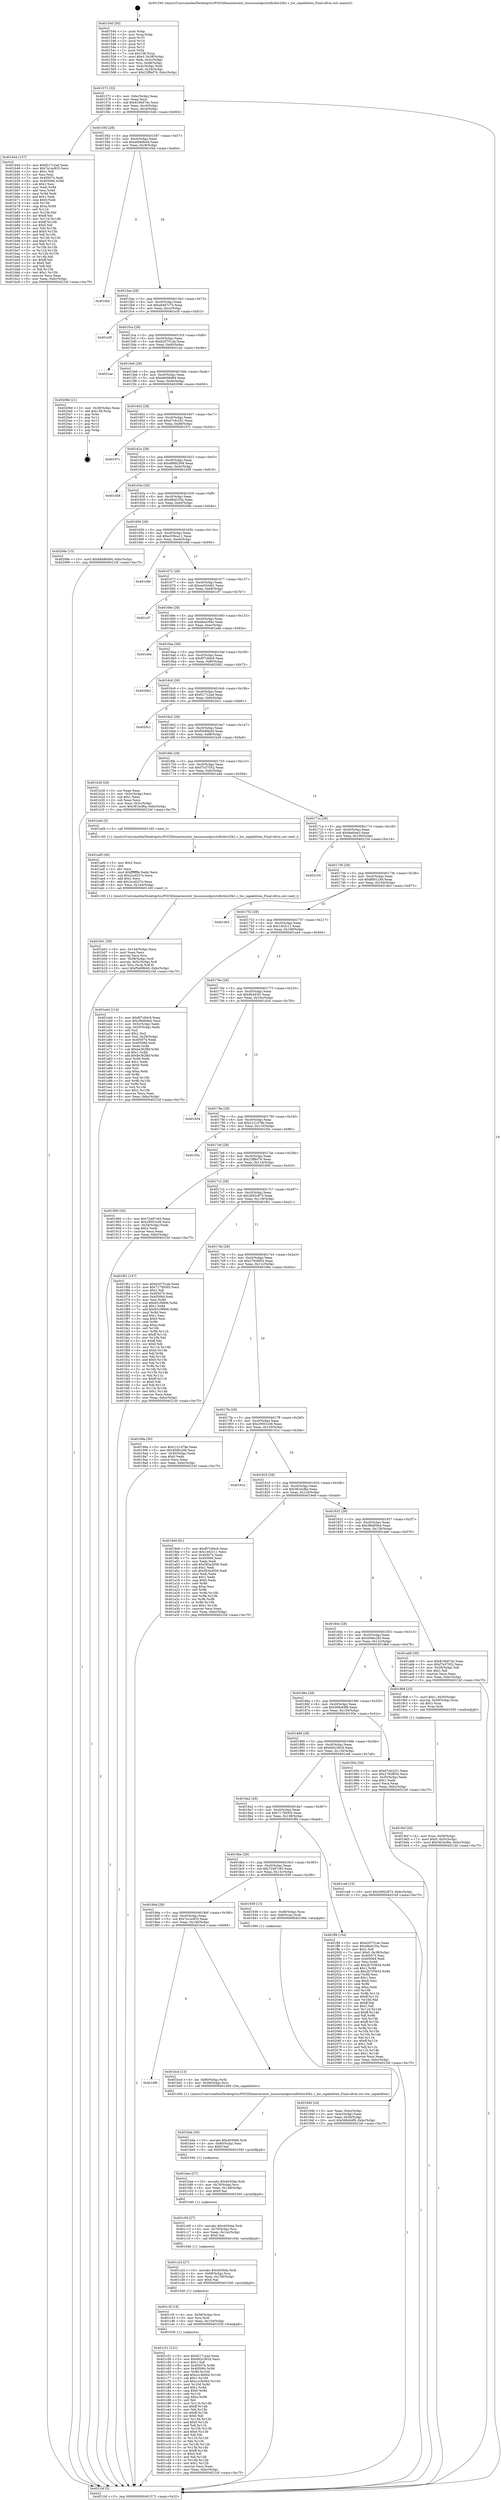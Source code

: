 digraph "0x401540" {
  label = "0x401540 (/mnt/c/Users/mathe/Desktop/tcc/POCII/binaries/extr_linuxsoundpcictxficthw20k1.c_hw_capabilities_Final-ollvm.out::main(0))"
  labelloc = "t"
  node[shape=record]

  Entry [label="",width=0.3,height=0.3,shape=circle,fillcolor=black,style=filled]
  "0x401572" [label="{
     0x401572 [32]\l
     | [instrs]\l
     &nbsp;&nbsp;0x401572 \<+6\>: mov -0xbc(%rbp),%eax\l
     &nbsp;&nbsp;0x401578 \<+2\>: mov %eax,%ecx\l
     &nbsp;&nbsp;0x40157a \<+6\>: sub $0x816b67dc,%ecx\l
     &nbsp;&nbsp;0x401580 \<+6\>: mov %eax,-0xc0(%rbp)\l
     &nbsp;&nbsp;0x401586 \<+6\>: mov %ecx,-0xc4(%rbp)\l
     &nbsp;&nbsp;0x40158c \<+6\>: je 0000000000401b44 \<main+0x604\>\l
  }"]
  "0x401b44" [label="{
     0x401b44 [137]\l
     | [instrs]\l
     &nbsp;&nbsp;0x401b44 \<+5\>: mov $0xf217c2ad,%eax\l
     &nbsp;&nbsp;0x401b49 \<+5\>: mov $0x7a1ec833,%ecx\l
     &nbsp;&nbsp;0x401b4e \<+2\>: mov $0x1,%dl\l
     &nbsp;&nbsp;0x401b50 \<+2\>: xor %esi,%esi\l
     &nbsp;&nbsp;0x401b52 \<+7\>: mov 0x405074,%edi\l
     &nbsp;&nbsp;0x401b59 \<+8\>: mov 0x405084,%r8d\l
     &nbsp;&nbsp;0x401b61 \<+3\>: sub $0x1,%esi\l
     &nbsp;&nbsp;0x401b64 \<+3\>: mov %edi,%r9d\l
     &nbsp;&nbsp;0x401b67 \<+3\>: add %esi,%r9d\l
     &nbsp;&nbsp;0x401b6a \<+4\>: imul %r9d,%edi\l
     &nbsp;&nbsp;0x401b6e \<+3\>: and $0x1,%edi\l
     &nbsp;&nbsp;0x401b71 \<+3\>: cmp $0x0,%edi\l
     &nbsp;&nbsp;0x401b74 \<+4\>: sete %r10b\l
     &nbsp;&nbsp;0x401b78 \<+4\>: cmp $0xa,%r8d\l
     &nbsp;&nbsp;0x401b7c \<+4\>: setl %r11b\l
     &nbsp;&nbsp;0x401b80 \<+3\>: mov %r10b,%bl\l
     &nbsp;&nbsp;0x401b83 \<+3\>: xor $0xff,%bl\l
     &nbsp;&nbsp;0x401b86 \<+3\>: mov %r11b,%r14b\l
     &nbsp;&nbsp;0x401b89 \<+4\>: xor $0xff,%r14b\l
     &nbsp;&nbsp;0x401b8d \<+3\>: xor $0x0,%dl\l
     &nbsp;&nbsp;0x401b90 \<+3\>: mov %bl,%r15b\l
     &nbsp;&nbsp;0x401b93 \<+4\>: and $0x0,%r15b\l
     &nbsp;&nbsp;0x401b97 \<+3\>: and %dl,%r10b\l
     &nbsp;&nbsp;0x401b9a \<+3\>: mov %r14b,%r12b\l
     &nbsp;&nbsp;0x401b9d \<+4\>: and $0x0,%r12b\l
     &nbsp;&nbsp;0x401ba1 \<+3\>: and %dl,%r11b\l
     &nbsp;&nbsp;0x401ba4 \<+3\>: or %r10b,%r15b\l
     &nbsp;&nbsp;0x401ba7 \<+3\>: or %r11b,%r12b\l
     &nbsp;&nbsp;0x401baa \<+3\>: xor %r12b,%r15b\l
     &nbsp;&nbsp;0x401bad \<+3\>: or %r14b,%bl\l
     &nbsp;&nbsp;0x401bb0 \<+3\>: xor $0xff,%bl\l
     &nbsp;&nbsp;0x401bb3 \<+3\>: or $0x0,%dl\l
     &nbsp;&nbsp;0x401bb6 \<+2\>: and %dl,%bl\l
     &nbsp;&nbsp;0x401bb8 \<+3\>: or %bl,%r15b\l
     &nbsp;&nbsp;0x401bbb \<+4\>: test $0x1,%r15b\l
     &nbsp;&nbsp;0x401bbf \<+3\>: cmovne %ecx,%eax\l
     &nbsp;&nbsp;0x401bc2 \<+6\>: mov %eax,-0xbc(%rbp)\l
     &nbsp;&nbsp;0x401bc8 \<+5\>: jmp 00000000004021bf \<main+0xc7f\>\l
  }"]
  "0x401592" [label="{
     0x401592 [28]\l
     | [instrs]\l
     &nbsp;&nbsp;0x401592 \<+5\>: jmp 0000000000401597 \<main+0x57\>\l
     &nbsp;&nbsp;0x401597 \<+6\>: mov -0xc0(%rbp),%eax\l
     &nbsp;&nbsp;0x40159d \<+5\>: sub $0xa0b6db44,%eax\l
     &nbsp;&nbsp;0x4015a2 \<+6\>: mov %eax,-0xc8(%rbp)\l
     &nbsp;&nbsp;0x4015a8 \<+6\>: je 0000000000401f4d \<main+0xa0d\>\l
  }"]
  Exit [label="",width=0.3,height=0.3,shape=circle,fillcolor=black,style=filled,peripheries=2]
  "0x401f4d" [label="{
     0x401f4d\l
  }", style=dashed]
  "0x4015ae" [label="{
     0x4015ae [28]\l
     | [instrs]\l
     &nbsp;&nbsp;0x4015ae \<+5\>: jmp 00000000004015b3 \<main+0x73\>\l
     &nbsp;&nbsp;0x4015b3 \<+6\>: mov -0xc0(%rbp),%eax\l
     &nbsp;&nbsp;0x4015b9 \<+5\>: sub $0xa6467c75,%eax\l
     &nbsp;&nbsp;0x4015be \<+6\>: mov %eax,-0xcc(%rbp)\l
     &nbsp;&nbsp;0x4015c4 \<+6\>: je 0000000000401e5f \<main+0x91f\>\l
  }"]
  "0x401c51" [label="{
     0x401c51 [151]\l
     | [instrs]\l
     &nbsp;&nbsp;0x401c51 \<+5\>: mov $0xf217c2ad,%eax\l
     &nbsp;&nbsp;0x401c56 \<+5\>: mov $0x6d2c362d,%ecx\l
     &nbsp;&nbsp;0x401c5b \<+2\>: mov $0x1,%dl\l
     &nbsp;&nbsp;0x401c5d \<+8\>: mov 0x405074,%r8d\l
     &nbsp;&nbsp;0x401c65 \<+8\>: mov 0x405084,%r9d\l
     &nbsp;&nbsp;0x401c6d \<+3\>: mov %r8d,%r10d\l
     &nbsp;&nbsp;0x401c70 \<+7\>: add $0xccc3b0b4,%r10d\l
     &nbsp;&nbsp;0x401c77 \<+4\>: sub $0x1,%r10d\l
     &nbsp;&nbsp;0x401c7b \<+7\>: sub $0xccc3b0b4,%r10d\l
     &nbsp;&nbsp;0x401c82 \<+4\>: imul %r10d,%r8d\l
     &nbsp;&nbsp;0x401c86 \<+4\>: and $0x1,%r8d\l
     &nbsp;&nbsp;0x401c8a \<+4\>: cmp $0x0,%r8d\l
     &nbsp;&nbsp;0x401c8e \<+4\>: sete %r11b\l
     &nbsp;&nbsp;0x401c92 \<+4\>: cmp $0xa,%r9d\l
     &nbsp;&nbsp;0x401c96 \<+3\>: setl %bl\l
     &nbsp;&nbsp;0x401c99 \<+3\>: mov %r11b,%r14b\l
     &nbsp;&nbsp;0x401c9c \<+4\>: xor $0xff,%r14b\l
     &nbsp;&nbsp;0x401ca0 \<+3\>: mov %bl,%r15b\l
     &nbsp;&nbsp;0x401ca3 \<+4\>: xor $0xff,%r15b\l
     &nbsp;&nbsp;0x401ca7 \<+3\>: xor $0x0,%dl\l
     &nbsp;&nbsp;0x401caa \<+3\>: mov %r14b,%r12b\l
     &nbsp;&nbsp;0x401cad \<+4\>: and $0x0,%r12b\l
     &nbsp;&nbsp;0x401cb1 \<+3\>: and %dl,%r11b\l
     &nbsp;&nbsp;0x401cb4 \<+3\>: mov %r15b,%r13b\l
     &nbsp;&nbsp;0x401cb7 \<+4\>: and $0x0,%r13b\l
     &nbsp;&nbsp;0x401cbb \<+2\>: and %dl,%bl\l
     &nbsp;&nbsp;0x401cbd \<+3\>: or %r11b,%r12b\l
     &nbsp;&nbsp;0x401cc0 \<+3\>: or %bl,%r13b\l
     &nbsp;&nbsp;0x401cc3 \<+3\>: xor %r13b,%r12b\l
     &nbsp;&nbsp;0x401cc6 \<+3\>: or %r15b,%r14b\l
     &nbsp;&nbsp;0x401cc9 \<+4\>: xor $0xff,%r14b\l
     &nbsp;&nbsp;0x401ccd \<+3\>: or $0x0,%dl\l
     &nbsp;&nbsp;0x401cd0 \<+3\>: and %dl,%r14b\l
     &nbsp;&nbsp;0x401cd3 \<+3\>: or %r14b,%r12b\l
     &nbsp;&nbsp;0x401cd6 \<+4\>: test $0x1,%r12b\l
     &nbsp;&nbsp;0x401cda \<+3\>: cmovne %ecx,%eax\l
     &nbsp;&nbsp;0x401cdd \<+6\>: mov %eax,-0xbc(%rbp)\l
     &nbsp;&nbsp;0x401ce3 \<+5\>: jmp 00000000004021bf \<main+0xc7f\>\l
  }"]
  "0x401e5f" [label="{
     0x401e5f\l
  }", style=dashed]
  "0x4015ca" [label="{
     0x4015ca [28]\l
     | [instrs]\l
     &nbsp;&nbsp;0x4015ca \<+5\>: jmp 00000000004015cf \<main+0x8f\>\l
     &nbsp;&nbsp;0x4015cf \<+6\>: mov -0xc0(%rbp),%eax\l
     &nbsp;&nbsp;0x4015d5 \<+5\>: sub $0xb20751ab,%eax\l
     &nbsp;&nbsp;0x4015da \<+6\>: mov %eax,-0xd0(%rbp)\l
     &nbsp;&nbsp;0x4015e0 \<+6\>: je 00000000004021ae \<main+0xc6e\>\l
  }"]
  "0x401c3f" [label="{
     0x401c3f [18]\l
     | [instrs]\l
     &nbsp;&nbsp;0x401c3f \<+4\>: mov -0x58(%rbp),%rsi\l
     &nbsp;&nbsp;0x401c43 \<+3\>: mov %rsi,%rdi\l
     &nbsp;&nbsp;0x401c46 \<+6\>: mov %eax,-0x154(%rbp)\l
     &nbsp;&nbsp;0x401c4c \<+5\>: call 0000000000401030 \<free@plt\>\l
     | [calls]\l
     &nbsp;&nbsp;0x401030 \{1\} (unknown)\l
  }"]
  "0x4021ae" [label="{
     0x4021ae\l
  }", style=dashed]
  "0x4015e6" [label="{
     0x4015e6 [28]\l
     | [instrs]\l
     &nbsp;&nbsp;0x4015e6 \<+5\>: jmp 00000000004015eb \<main+0xab\>\l
     &nbsp;&nbsp;0x4015eb \<+6\>: mov -0xc0(%rbp),%eax\l
     &nbsp;&nbsp;0x4015f1 \<+5\>: sub $0xb8496d94,%eax\l
     &nbsp;&nbsp;0x4015f6 \<+6\>: mov %eax,-0xd4(%rbp)\l
     &nbsp;&nbsp;0x4015fc \<+6\>: je 000000000040209d \<main+0xb5d\>\l
  }"]
  "0x401c24" [label="{
     0x401c24 [27]\l
     | [instrs]\l
     &nbsp;&nbsp;0x401c24 \<+10\>: movabs $0x4030da,%rdi\l
     &nbsp;&nbsp;0x401c2e \<+4\>: mov -0x68(%rbp),%rsi\l
     &nbsp;&nbsp;0x401c32 \<+6\>: mov %eax,-0x150(%rbp)\l
     &nbsp;&nbsp;0x401c38 \<+2\>: mov $0x0,%al\l
     &nbsp;&nbsp;0x401c3a \<+5\>: call 0000000000401040 \<printf@plt\>\l
     | [calls]\l
     &nbsp;&nbsp;0x401040 \{1\} (unknown)\l
  }"]
  "0x40209d" [label="{
     0x40209d [21]\l
     | [instrs]\l
     &nbsp;&nbsp;0x40209d \<+3\>: mov -0x38(%rbp),%eax\l
     &nbsp;&nbsp;0x4020a0 \<+7\>: add $0x158,%rsp\l
     &nbsp;&nbsp;0x4020a7 \<+1\>: pop %rbx\l
     &nbsp;&nbsp;0x4020a8 \<+2\>: pop %r12\l
     &nbsp;&nbsp;0x4020aa \<+2\>: pop %r13\l
     &nbsp;&nbsp;0x4020ac \<+2\>: pop %r14\l
     &nbsp;&nbsp;0x4020ae \<+2\>: pop %r15\l
     &nbsp;&nbsp;0x4020b0 \<+1\>: pop %rbp\l
     &nbsp;&nbsp;0x4020b1 \<+1\>: ret\l
  }"]
  "0x401602" [label="{
     0x401602 [28]\l
     | [instrs]\l
     &nbsp;&nbsp;0x401602 \<+5\>: jmp 0000000000401607 \<main+0xc7\>\l
     &nbsp;&nbsp;0x401607 \<+6\>: mov -0xc0(%rbp),%eax\l
     &nbsp;&nbsp;0x40160d \<+5\>: sub $0xd7c6c251,%eax\l
     &nbsp;&nbsp;0x401612 \<+6\>: mov %eax,-0xd8(%rbp)\l
     &nbsp;&nbsp;0x401618 \<+6\>: je 000000000040197c \<main+0x43c\>\l
  }"]
  "0x401c09" [label="{
     0x401c09 [27]\l
     | [instrs]\l
     &nbsp;&nbsp;0x401c09 \<+10\>: movabs $0x4030da,%rdi\l
     &nbsp;&nbsp;0x401c13 \<+4\>: mov -0x70(%rbp),%rsi\l
     &nbsp;&nbsp;0x401c17 \<+6\>: mov %eax,-0x14c(%rbp)\l
     &nbsp;&nbsp;0x401c1d \<+2\>: mov $0x0,%al\l
     &nbsp;&nbsp;0x401c1f \<+5\>: call 0000000000401040 \<printf@plt\>\l
     | [calls]\l
     &nbsp;&nbsp;0x401040 \{1\} (unknown)\l
  }"]
  "0x40197c" [label="{
     0x40197c\l
  }", style=dashed]
  "0x40161e" [label="{
     0x40161e [28]\l
     | [instrs]\l
     &nbsp;&nbsp;0x40161e \<+5\>: jmp 0000000000401623 \<main+0xe3\>\l
     &nbsp;&nbsp;0x401623 \<+6\>: mov -0xc0(%rbp),%eax\l
     &nbsp;&nbsp;0x401629 \<+5\>: sub $0xd8892594,%eax\l
     &nbsp;&nbsp;0x40162e \<+6\>: mov %eax,-0xdc(%rbp)\l
     &nbsp;&nbsp;0x401634 \<+6\>: je 0000000000401d58 \<main+0x818\>\l
  }"]
  "0x401bee" [label="{
     0x401bee [27]\l
     | [instrs]\l
     &nbsp;&nbsp;0x401bee \<+10\>: movabs $0x4030da,%rdi\l
     &nbsp;&nbsp;0x401bf8 \<+4\>: mov -0x78(%rbp),%rsi\l
     &nbsp;&nbsp;0x401bfc \<+6\>: mov %eax,-0x148(%rbp)\l
     &nbsp;&nbsp;0x401c02 \<+2\>: mov $0x0,%al\l
     &nbsp;&nbsp;0x401c04 \<+5\>: call 0000000000401040 \<printf@plt\>\l
     | [calls]\l
     &nbsp;&nbsp;0x401040 \{1\} (unknown)\l
  }"]
  "0x401d58" [label="{
     0x401d58\l
  }", style=dashed]
  "0x40163a" [label="{
     0x40163a [28]\l
     | [instrs]\l
     &nbsp;&nbsp;0x40163a \<+5\>: jmp 000000000040163f \<main+0xff\>\l
     &nbsp;&nbsp;0x40163f \<+6\>: mov -0xc0(%rbp),%eax\l
     &nbsp;&nbsp;0x401645 \<+5\>: sub $0xd8a01f3a,%eax\l
     &nbsp;&nbsp;0x40164a \<+6\>: mov %eax,-0xe0(%rbp)\l
     &nbsp;&nbsp;0x401650 \<+6\>: je 000000000040208e \<main+0xb4e\>\l
  }"]
  "0x401bda" [label="{
     0x401bda [20]\l
     | [instrs]\l
     &nbsp;&nbsp;0x401bda \<+10\>: movabs $0x4030d6,%rdi\l
     &nbsp;&nbsp;0x401be4 \<+3\>: mov -0x80(%rbp),%esi\l
     &nbsp;&nbsp;0x401be7 \<+2\>: mov $0x0,%al\l
     &nbsp;&nbsp;0x401be9 \<+5\>: call 0000000000401040 \<printf@plt\>\l
     | [calls]\l
     &nbsp;&nbsp;0x401040 \{1\} (unknown)\l
  }"]
  "0x40208e" [label="{
     0x40208e [15]\l
     | [instrs]\l
     &nbsp;&nbsp;0x40208e \<+10\>: movl $0xb8496d94,-0xbc(%rbp)\l
     &nbsp;&nbsp;0x402098 \<+5\>: jmp 00000000004021bf \<main+0xc7f\>\l
  }"]
  "0x401656" [label="{
     0x401656 [28]\l
     | [instrs]\l
     &nbsp;&nbsp;0x401656 \<+5\>: jmp 000000000040165b \<main+0x11b\>\l
     &nbsp;&nbsp;0x40165b \<+6\>: mov -0xc0(%rbp),%eax\l
     &nbsp;&nbsp;0x401661 \<+5\>: sub $0xe338ca11,%eax\l
     &nbsp;&nbsp;0x401666 \<+6\>: mov %eax,-0xe4(%rbp)\l
     &nbsp;&nbsp;0x40166c \<+6\>: je 0000000000401e96 \<main+0x956\>\l
  }"]
  "0x4018f6" [label="{
     0x4018f6\l
  }", style=dashed]
  "0x401e96" [label="{
     0x401e96\l
  }", style=dashed]
  "0x401672" [label="{
     0x401672 [28]\l
     | [instrs]\l
     &nbsp;&nbsp;0x401672 \<+5\>: jmp 0000000000401677 \<main+0x137\>\l
     &nbsp;&nbsp;0x401677 \<+6\>: mov -0xc0(%rbp),%eax\l
     &nbsp;&nbsp;0x40167d \<+5\>: sub $0xea55d461,%eax\l
     &nbsp;&nbsp;0x401682 \<+6\>: mov %eax,-0xe8(%rbp)\l
     &nbsp;&nbsp;0x401688 \<+6\>: je 0000000000401cf7 \<main+0x7b7\>\l
  }"]
  "0x401bcd" [label="{
     0x401bcd [13]\l
     | [instrs]\l
     &nbsp;&nbsp;0x401bcd \<+4\>: lea -0x80(%rbp),%rdi\l
     &nbsp;&nbsp;0x401bd1 \<+4\>: mov -0x58(%rbp),%rsi\l
     &nbsp;&nbsp;0x401bd5 \<+5\>: call 0000000000401400 \<hw_capabilities\>\l
     | [calls]\l
     &nbsp;&nbsp;0x401400 \{1\} (/mnt/c/Users/mathe/Desktop/tcc/POCII/binaries/extr_linuxsoundpcictxficthw20k1.c_hw_capabilities_Final-ollvm.out::hw_capabilities)\l
  }"]
  "0x401cf7" [label="{
     0x401cf7\l
  }", style=dashed]
  "0x40168e" [label="{
     0x40168e [28]\l
     | [instrs]\l
     &nbsp;&nbsp;0x40168e \<+5\>: jmp 0000000000401693 \<main+0x153\>\l
     &nbsp;&nbsp;0x401693 \<+6\>: mov -0xc0(%rbp),%eax\l
     &nbsp;&nbsp;0x401699 \<+5\>: sub $0xebe2c84c,%eax\l
     &nbsp;&nbsp;0x40169e \<+6\>: mov %eax,-0xec(%rbp)\l
     &nbsp;&nbsp;0x4016a4 \<+6\>: je 0000000000401e6e \<main+0x92e\>\l
  }"]
  "0x401b01" [label="{
     0x401b01 [39]\l
     | [instrs]\l
     &nbsp;&nbsp;0x401b01 \<+6\>: mov -0x144(%rbp),%ecx\l
     &nbsp;&nbsp;0x401b07 \<+3\>: imul %eax,%ecx\l
     &nbsp;&nbsp;0x401b0a \<+3\>: movslq %ecx,%rsi\l
     &nbsp;&nbsp;0x401b0d \<+4\>: mov -0x58(%rbp),%rdi\l
     &nbsp;&nbsp;0x401b11 \<+4\>: movslq -0x5c(%rbp),%r8\l
     &nbsp;&nbsp;0x401b15 \<+4\>: mov %rsi,(%rdi,%r8,8)\l
     &nbsp;&nbsp;0x401b19 \<+10\>: movl $0xf5e89b40,-0xbc(%rbp)\l
     &nbsp;&nbsp;0x401b23 \<+5\>: jmp 00000000004021bf \<main+0xc7f\>\l
  }"]
  "0x401e6e" [label="{
     0x401e6e\l
  }", style=dashed]
  "0x4016aa" [label="{
     0x4016aa [28]\l
     | [instrs]\l
     &nbsp;&nbsp;0x4016aa \<+5\>: jmp 00000000004016af \<main+0x16f\>\l
     &nbsp;&nbsp;0x4016af \<+6\>: mov -0xc0(%rbp),%eax\l
     &nbsp;&nbsp;0x4016b5 \<+5\>: sub $0xf07c84c8,%eax\l
     &nbsp;&nbsp;0x4016ba \<+6\>: mov %eax,-0xf0(%rbp)\l
     &nbsp;&nbsp;0x4016c0 \<+6\>: je 00000000004020b2 \<main+0xb72\>\l
  }"]
  "0x401ad9" [label="{
     0x401ad9 [40]\l
     | [instrs]\l
     &nbsp;&nbsp;0x401ad9 \<+5\>: mov $0x2,%ecx\l
     &nbsp;&nbsp;0x401ade \<+1\>: cltd\l
     &nbsp;&nbsp;0x401adf \<+2\>: idiv %ecx\l
     &nbsp;&nbsp;0x401ae1 \<+6\>: imul $0xfffffffe,%edx,%ecx\l
     &nbsp;&nbsp;0x401ae7 \<+6\>: sub $0x2ccd237e,%ecx\l
     &nbsp;&nbsp;0x401aed \<+3\>: add $0x1,%ecx\l
     &nbsp;&nbsp;0x401af0 \<+6\>: add $0x2ccd237e,%ecx\l
     &nbsp;&nbsp;0x401af6 \<+6\>: mov %ecx,-0x144(%rbp)\l
     &nbsp;&nbsp;0x401afc \<+5\>: call 0000000000401160 \<next_i\>\l
     | [calls]\l
     &nbsp;&nbsp;0x401160 \{1\} (/mnt/c/Users/mathe/Desktop/tcc/POCII/binaries/extr_linuxsoundpcictxficthw20k1.c_hw_capabilities_Final-ollvm.out::next_i)\l
  }"]
  "0x4020b2" [label="{
     0x4020b2\l
  }", style=dashed]
  "0x4016c6" [label="{
     0x4016c6 [28]\l
     | [instrs]\l
     &nbsp;&nbsp;0x4016c6 \<+5\>: jmp 00000000004016cb \<main+0x18b\>\l
     &nbsp;&nbsp;0x4016cb \<+6\>: mov -0xc0(%rbp),%eax\l
     &nbsp;&nbsp;0x4016d1 \<+5\>: sub $0xf217c2ad,%eax\l
     &nbsp;&nbsp;0x4016d6 \<+6\>: mov %eax,-0xf4(%rbp)\l
     &nbsp;&nbsp;0x4016dc \<+6\>: je 00000000004020c1 \<main+0xb81\>\l
  }"]
  "0x4019cf" [label="{
     0x4019cf [26]\l
     | [instrs]\l
     &nbsp;&nbsp;0x4019cf \<+4\>: mov %rax,-0x58(%rbp)\l
     &nbsp;&nbsp;0x4019d3 \<+7\>: movl $0x0,-0x5c(%rbp)\l
     &nbsp;&nbsp;0x4019da \<+10\>: movl $0x381bcf6a,-0xbc(%rbp)\l
     &nbsp;&nbsp;0x4019e4 \<+5\>: jmp 00000000004021bf \<main+0xc7f\>\l
  }"]
  "0x4020c1" [label="{
     0x4020c1\l
  }", style=dashed]
  "0x4016e2" [label="{
     0x4016e2 [28]\l
     | [instrs]\l
     &nbsp;&nbsp;0x4016e2 \<+5\>: jmp 00000000004016e7 \<main+0x1a7\>\l
     &nbsp;&nbsp;0x4016e7 \<+6\>: mov -0xc0(%rbp),%eax\l
     &nbsp;&nbsp;0x4016ed \<+5\>: sub $0xf5e89b40,%eax\l
     &nbsp;&nbsp;0x4016f2 \<+6\>: mov %eax,-0xf8(%rbp)\l
     &nbsp;&nbsp;0x4016f8 \<+6\>: je 0000000000401b28 \<main+0x5e8\>\l
  }"]
  "0x401946" [label="{
     0x401946 [24]\l
     | [instrs]\l
     &nbsp;&nbsp;0x401946 \<+3\>: mov %eax,-0x4c(%rbp)\l
     &nbsp;&nbsp;0x401949 \<+3\>: mov -0x4c(%rbp),%eax\l
     &nbsp;&nbsp;0x40194c \<+3\>: mov %eax,-0x30(%rbp)\l
     &nbsp;&nbsp;0x40194f \<+10\>: movl $0x568c64f9,-0xbc(%rbp)\l
     &nbsp;&nbsp;0x401959 \<+5\>: jmp 00000000004021bf \<main+0xc7f\>\l
  }"]
  "0x401b28" [label="{
     0x401b28 [28]\l
     | [instrs]\l
     &nbsp;&nbsp;0x401b28 \<+2\>: xor %eax,%eax\l
     &nbsp;&nbsp;0x401b2a \<+3\>: mov -0x5c(%rbp),%ecx\l
     &nbsp;&nbsp;0x401b2d \<+3\>: sub $0x1,%eax\l
     &nbsp;&nbsp;0x401b30 \<+2\>: sub %eax,%ecx\l
     &nbsp;&nbsp;0x401b32 \<+3\>: mov %ecx,-0x5c(%rbp)\l
     &nbsp;&nbsp;0x401b35 \<+10\>: movl $0x381bcf6a,-0xbc(%rbp)\l
     &nbsp;&nbsp;0x401b3f \<+5\>: jmp 00000000004021bf \<main+0xc7f\>\l
  }"]
  "0x4016fe" [label="{
     0x4016fe [28]\l
     | [instrs]\l
     &nbsp;&nbsp;0x4016fe \<+5\>: jmp 0000000000401703 \<main+0x1c3\>\l
     &nbsp;&nbsp;0x401703 \<+6\>: mov -0xc0(%rbp),%eax\l
     &nbsp;&nbsp;0x401709 \<+5\>: sub $0xf7e37052,%eax\l
     &nbsp;&nbsp;0x40170e \<+6\>: mov %eax,-0xfc(%rbp)\l
     &nbsp;&nbsp;0x401714 \<+6\>: je 0000000000401ad4 \<main+0x594\>\l
  }"]
  "0x4018da" [label="{
     0x4018da [28]\l
     | [instrs]\l
     &nbsp;&nbsp;0x4018da \<+5\>: jmp 00000000004018df \<main+0x39f\>\l
     &nbsp;&nbsp;0x4018df \<+6\>: mov -0xc0(%rbp),%eax\l
     &nbsp;&nbsp;0x4018e5 \<+5\>: sub $0x7a1ec833,%eax\l
     &nbsp;&nbsp;0x4018ea \<+6\>: mov %eax,-0x140(%rbp)\l
     &nbsp;&nbsp;0x4018f0 \<+6\>: je 0000000000401bcd \<main+0x68d\>\l
  }"]
  "0x401ad4" [label="{
     0x401ad4 [5]\l
     | [instrs]\l
     &nbsp;&nbsp;0x401ad4 \<+5\>: call 0000000000401160 \<next_i\>\l
     | [calls]\l
     &nbsp;&nbsp;0x401160 \{1\} (/mnt/c/Users/mathe/Desktop/tcc/POCII/binaries/extr_linuxsoundpcictxficthw20k1.c_hw_capabilities_Final-ollvm.out::next_i)\l
  }"]
  "0x40171a" [label="{
     0x40171a [28]\l
     | [instrs]\l
     &nbsp;&nbsp;0x40171a \<+5\>: jmp 000000000040171f \<main+0x1df\>\l
     &nbsp;&nbsp;0x40171f \<+6\>: mov -0xc0(%rbp),%eax\l
     &nbsp;&nbsp;0x401725 \<+5\>: sub $0xfeefcee3,%eax\l
     &nbsp;&nbsp;0x40172a \<+6\>: mov %eax,-0x100(%rbp)\l
     &nbsp;&nbsp;0x401730 \<+6\>: je 0000000000402154 \<main+0xc14\>\l
  }"]
  "0x401939" [label="{
     0x401939 [13]\l
     | [instrs]\l
     &nbsp;&nbsp;0x401939 \<+4\>: mov -0x48(%rbp),%rax\l
     &nbsp;&nbsp;0x40193d \<+4\>: mov 0x8(%rax),%rdi\l
     &nbsp;&nbsp;0x401941 \<+5\>: call 0000000000401060 \<atoi@plt\>\l
     | [calls]\l
     &nbsp;&nbsp;0x401060 \{1\} (unknown)\l
  }"]
  "0x402154" [label="{
     0x402154\l
  }", style=dashed]
  "0x401736" [label="{
     0x401736 [28]\l
     | [instrs]\l
     &nbsp;&nbsp;0x401736 \<+5\>: jmp 000000000040173b \<main+0x1fb\>\l
     &nbsp;&nbsp;0x40173b \<+6\>: mov -0xc0(%rbp),%eax\l
     &nbsp;&nbsp;0x401741 \<+5\>: sub $0xffd01249,%eax\l
     &nbsp;&nbsp;0x401746 \<+6\>: mov %eax,-0x104(%rbp)\l
     &nbsp;&nbsp;0x40174c \<+6\>: je 0000000000401db3 \<main+0x873\>\l
  }"]
  "0x4018be" [label="{
     0x4018be [28]\l
     | [instrs]\l
     &nbsp;&nbsp;0x4018be \<+5\>: jmp 00000000004018c3 \<main+0x383\>\l
     &nbsp;&nbsp;0x4018c3 \<+6\>: mov -0xc0(%rbp),%eax\l
     &nbsp;&nbsp;0x4018c9 \<+5\>: sub $0x72487c83,%eax\l
     &nbsp;&nbsp;0x4018ce \<+6\>: mov %eax,-0x13c(%rbp)\l
     &nbsp;&nbsp;0x4018d4 \<+6\>: je 0000000000401939 \<main+0x3f9\>\l
  }"]
  "0x401db3" [label="{
     0x401db3\l
  }", style=dashed]
  "0x401752" [label="{
     0x401752 [28]\l
     | [instrs]\l
     &nbsp;&nbsp;0x401752 \<+5\>: jmp 0000000000401757 \<main+0x217\>\l
     &nbsp;&nbsp;0x401757 \<+6\>: mov -0xc0(%rbp),%eax\l
     &nbsp;&nbsp;0x40175d \<+5\>: sub $0x1402c11,%eax\l
     &nbsp;&nbsp;0x401762 \<+6\>: mov %eax,-0x108(%rbp)\l
     &nbsp;&nbsp;0x401768 \<+6\>: je 0000000000401a44 \<main+0x504\>\l
  }"]
  "0x401ff4" [label="{
     0x401ff4 [154]\l
     | [instrs]\l
     &nbsp;&nbsp;0x401ff4 \<+5\>: mov $0xb20751ab,%eax\l
     &nbsp;&nbsp;0x401ff9 \<+5\>: mov $0xd8a01f3a,%ecx\l
     &nbsp;&nbsp;0x401ffe \<+2\>: mov $0x1,%dl\l
     &nbsp;&nbsp;0x402000 \<+7\>: movl $0x0,-0x38(%rbp)\l
     &nbsp;&nbsp;0x402007 \<+7\>: mov 0x405074,%esi\l
     &nbsp;&nbsp;0x40200e \<+7\>: mov 0x405084,%edi\l
     &nbsp;&nbsp;0x402015 \<+3\>: mov %esi,%r8d\l
     &nbsp;&nbsp;0x402018 \<+7\>: add $0x2b705b54,%r8d\l
     &nbsp;&nbsp;0x40201f \<+4\>: sub $0x1,%r8d\l
     &nbsp;&nbsp;0x402023 \<+7\>: sub $0x2b705b54,%r8d\l
     &nbsp;&nbsp;0x40202a \<+4\>: imul %r8d,%esi\l
     &nbsp;&nbsp;0x40202e \<+3\>: and $0x1,%esi\l
     &nbsp;&nbsp;0x402031 \<+3\>: cmp $0x0,%esi\l
     &nbsp;&nbsp;0x402034 \<+4\>: sete %r9b\l
     &nbsp;&nbsp;0x402038 \<+3\>: cmp $0xa,%edi\l
     &nbsp;&nbsp;0x40203b \<+4\>: setl %r10b\l
     &nbsp;&nbsp;0x40203f \<+3\>: mov %r9b,%r11b\l
     &nbsp;&nbsp;0x402042 \<+4\>: xor $0xff,%r11b\l
     &nbsp;&nbsp;0x402046 \<+3\>: mov %r10b,%bl\l
     &nbsp;&nbsp;0x402049 \<+3\>: xor $0xff,%bl\l
     &nbsp;&nbsp;0x40204c \<+3\>: xor $0x1,%dl\l
     &nbsp;&nbsp;0x40204f \<+3\>: mov %r11b,%r14b\l
     &nbsp;&nbsp;0x402052 \<+4\>: and $0xff,%r14b\l
     &nbsp;&nbsp;0x402056 \<+3\>: and %dl,%r9b\l
     &nbsp;&nbsp;0x402059 \<+3\>: mov %bl,%r15b\l
     &nbsp;&nbsp;0x40205c \<+4\>: and $0xff,%r15b\l
     &nbsp;&nbsp;0x402060 \<+3\>: and %dl,%r10b\l
     &nbsp;&nbsp;0x402063 \<+3\>: or %r9b,%r14b\l
     &nbsp;&nbsp;0x402066 \<+3\>: or %r10b,%r15b\l
     &nbsp;&nbsp;0x402069 \<+3\>: xor %r15b,%r14b\l
     &nbsp;&nbsp;0x40206c \<+3\>: or %bl,%r11b\l
     &nbsp;&nbsp;0x40206f \<+4\>: xor $0xff,%r11b\l
     &nbsp;&nbsp;0x402073 \<+3\>: or $0x1,%dl\l
     &nbsp;&nbsp;0x402076 \<+3\>: and %dl,%r11b\l
     &nbsp;&nbsp;0x402079 \<+3\>: or %r11b,%r14b\l
     &nbsp;&nbsp;0x40207c \<+4\>: test $0x1,%r14b\l
     &nbsp;&nbsp;0x402080 \<+3\>: cmovne %ecx,%eax\l
     &nbsp;&nbsp;0x402083 \<+6\>: mov %eax,-0xbc(%rbp)\l
     &nbsp;&nbsp;0x402089 \<+5\>: jmp 00000000004021bf \<main+0xc7f\>\l
  }"]
  "0x401a44" [label="{
     0x401a44 [114]\l
     | [instrs]\l
     &nbsp;&nbsp;0x401a44 \<+5\>: mov $0xf07c84c8,%eax\l
     &nbsp;&nbsp;0x401a49 \<+5\>: mov $0x3f6d09a4,%ecx\l
     &nbsp;&nbsp;0x401a4e \<+3\>: mov -0x5c(%rbp),%edx\l
     &nbsp;&nbsp;0x401a51 \<+3\>: cmp -0x50(%rbp),%edx\l
     &nbsp;&nbsp;0x401a54 \<+4\>: setl %sil\l
     &nbsp;&nbsp;0x401a58 \<+4\>: and $0x1,%sil\l
     &nbsp;&nbsp;0x401a5c \<+4\>: mov %sil,-0x29(%rbp)\l
     &nbsp;&nbsp;0x401a60 \<+7\>: mov 0x405074,%edx\l
     &nbsp;&nbsp;0x401a67 \<+7\>: mov 0x405084,%edi\l
     &nbsp;&nbsp;0x401a6e \<+3\>: mov %edx,%r8d\l
     &nbsp;&nbsp;0x401a71 \<+7\>: sub $0xbe362fbf,%r8d\l
     &nbsp;&nbsp;0x401a78 \<+4\>: sub $0x1,%r8d\l
     &nbsp;&nbsp;0x401a7c \<+7\>: add $0xbe362fbf,%r8d\l
     &nbsp;&nbsp;0x401a83 \<+4\>: imul %r8d,%edx\l
     &nbsp;&nbsp;0x401a87 \<+3\>: and $0x1,%edx\l
     &nbsp;&nbsp;0x401a8a \<+3\>: cmp $0x0,%edx\l
     &nbsp;&nbsp;0x401a8d \<+4\>: sete %sil\l
     &nbsp;&nbsp;0x401a91 \<+3\>: cmp $0xa,%edi\l
     &nbsp;&nbsp;0x401a94 \<+4\>: setl %r9b\l
     &nbsp;&nbsp;0x401a98 \<+3\>: mov %sil,%r10b\l
     &nbsp;&nbsp;0x401a9b \<+3\>: and %r9b,%r10b\l
     &nbsp;&nbsp;0x401a9e \<+3\>: xor %r9b,%sil\l
     &nbsp;&nbsp;0x401aa1 \<+3\>: or %sil,%r10b\l
     &nbsp;&nbsp;0x401aa4 \<+4\>: test $0x1,%r10b\l
     &nbsp;&nbsp;0x401aa8 \<+3\>: cmovne %ecx,%eax\l
     &nbsp;&nbsp;0x401aab \<+6\>: mov %eax,-0xbc(%rbp)\l
     &nbsp;&nbsp;0x401ab1 \<+5\>: jmp 00000000004021bf \<main+0xc7f\>\l
  }"]
  "0x40176e" [label="{
     0x40176e [28]\l
     | [instrs]\l
     &nbsp;&nbsp;0x40176e \<+5\>: jmp 0000000000401773 \<main+0x233\>\l
     &nbsp;&nbsp;0x401773 \<+6\>: mov -0xc0(%rbp),%eax\l
     &nbsp;&nbsp;0x401779 \<+5\>: sub $0x9b443f1,%eax\l
     &nbsp;&nbsp;0x40177e \<+6\>: mov %eax,-0x10c(%rbp)\l
     &nbsp;&nbsp;0x401784 \<+6\>: je 0000000000401d34 \<main+0x7f4\>\l
  }"]
  "0x4018a2" [label="{
     0x4018a2 [28]\l
     | [instrs]\l
     &nbsp;&nbsp;0x4018a2 \<+5\>: jmp 00000000004018a7 \<main+0x367\>\l
     &nbsp;&nbsp;0x4018a7 \<+6\>: mov -0xc0(%rbp),%eax\l
     &nbsp;&nbsp;0x4018ad \<+5\>: sub $0x71759305,%eax\l
     &nbsp;&nbsp;0x4018b2 \<+6\>: mov %eax,-0x138(%rbp)\l
     &nbsp;&nbsp;0x4018b8 \<+6\>: je 0000000000401ff4 \<main+0xab4\>\l
  }"]
  "0x401d34" [label="{
     0x401d34\l
  }", style=dashed]
  "0x40178a" [label="{
     0x40178a [28]\l
     | [instrs]\l
     &nbsp;&nbsp;0x40178a \<+5\>: jmp 000000000040178f \<main+0x24f\>\l
     &nbsp;&nbsp;0x40178f \<+6\>: mov -0xc0(%rbp),%eax\l
     &nbsp;&nbsp;0x401795 \<+5\>: sub $0x2121478e,%eax\l
     &nbsp;&nbsp;0x40179a \<+6\>: mov %eax,-0x110(%rbp)\l
     &nbsp;&nbsp;0x4017a0 \<+6\>: je 0000000000401f3e \<main+0x9fe\>\l
  }"]
  "0x401ce8" [label="{
     0x401ce8 [15]\l
     | [instrs]\l
     &nbsp;&nbsp;0x401ce8 \<+10\>: movl $0x2692c873,-0xbc(%rbp)\l
     &nbsp;&nbsp;0x401cf2 \<+5\>: jmp 00000000004021bf \<main+0xc7f\>\l
  }"]
  "0x401f3e" [label="{
     0x401f3e\l
  }", style=dashed]
  "0x4017a6" [label="{
     0x4017a6 [28]\l
     | [instrs]\l
     &nbsp;&nbsp;0x4017a6 \<+5\>: jmp 00000000004017ab \<main+0x26b\>\l
     &nbsp;&nbsp;0x4017ab \<+6\>: mov -0xc0(%rbp),%eax\l
     &nbsp;&nbsp;0x4017b1 \<+5\>: sub $0x23ff4d76,%eax\l
     &nbsp;&nbsp;0x4017b6 \<+6\>: mov %eax,-0x114(%rbp)\l
     &nbsp;&nbsp;0x4017bc \<+6\>: je 0000000000401900 \<main+0x3c0\>\l
  }"]
  "0x401886" [label="{
     0x401886 [28]\l
     | [instrs]\l
     &nbsp;&nbsp;0x401886 \<+5\>: jmp 000000000040188b \<main+0x34b\>\l
     &nbsp;&nbsp;0x40188b \<+6\>: mov -0xc0(%rbp),%eax\l
     &nbsp;&nbsp;0x401891 \<+5\>: sub $0x6d2c362d,%eax\l
     &nbsp;&nbsp;0x401896 \<+6\>: mov %eax,-0x134(%rbp)\l
     &nbsp;&nbsp;0x40189c \<+6\>: je 0000000000401ce8 \<main+0x7a8\>\l
  }"]
  "0x401900" [label="{
     0x401900 [30]\l
     | [instrs]\l
     &nbsp;&nbsp;0x401900 \<+5\>: mov $0x72487c83,%eax\l
     &nbsp;&nbsp;0x401905 \<+5\>: mov $0x29001e36,%ecx\l
     &nbsp;&nbsp;0x40190a \<+3\>: mov -0x34(%rbp),%edx\l
     &nbsp;&nbsp;0x40190d \<+3\>: cmp $0x2,%edx\l
     &nbsp;&nbsp;0x401910 \<+3\>: cmovne %ecx,%eax\l
     &nbsp;&nbsp;0x401913 \<+6\>: mov %eax,-0xbc(%rbp)\l
     &nbsp;&nbsp;0x401919 \<+5\>: jmp 00000000004021bf \<main+0xc7f\>\l
  }"]
  "0x4017c2" [label="{
     0x4017c2 [28]\l
     | [instrs]\l
     &nbsp;&nbsp;0x4017c2 \<+5\>: jmp 00000000004017c7 \<main+0x287\>\l
     &nbsp;&nbsp;0x4017c7 \<+6\>: mov -0xc0(%rbp),%eax\l
     &nbsp;&nbsp;0x4017cd \<+5\>: sub $0x2692c873,%eax\l
     &nbsp;&nbsp;0x4017d2 \<+6\>: mov %eax,-0x118(%rbp)\l
     &nbsp;&nbsp;0x4017d8 \<+6\>: je 0000000000401f61 \<main+0xa21\>\l
  }"]
  "0x4021bf" [label="{
     0x4021bf [5]\l
     | [instrs]\l
     &nbsp;&nbsp;0x4021bf \<+5\>: jmp 0000000000401572 \<main+0x32\>\l
  }"]
  "0x401540" [label="{
     0x401540 [50]\l
     | [instrs]\l
     &nbsp;&nbsp;0x401540 \<+1\>: push %rbp\l
     &nbsp;&nbsp;0x401541 \<+3\>: mov %rsp,%rbp\l
     &nbsp;&nbsp;0x401544 \<+2\>: push %r15\l
     &nbsp;&nbsp;0x401546 \<+2\>: push %r14\l
     &nbsp;&nbsp;0x401548 \<+2\>: push %r13\l
     &nbsp;&nbsp;0x40154a \<+2\>: push %r12\l
     &nbsp;&nbsp;0x40154c \<+1\>: push %rbx\l
     &nbsp;&nbsp;0x40154d \<+7\>: sub $0x158,%rsp\l
     &nbsp;&nbsp;0x401554 \<+7\>: movl $0x0,-0x38(%rbp)\l
     &nbsp;&nbsp;0x40155b \<+3\>: mov %edi,-0x3c(%rbp)\l
     &nbsp;&nbsp;0x40155e \<+4\>: mov %rsi,-0x48(%rbp)\l
     &nbsp;&nbsp;0x401562 \<+3\>: mov -0x3c(%rbp),%edi\l
     &nbsp;&nbsp;0x401565 \<+3\>: mov %edi,-0x34(%rbp)\l
     &nbsp;&nbsp;0x401568 \<+10\>: movl $0x23ff4d76,-0xbc(%rbp)\l
  }"]
  "0x40195e" [label="{
     0x40195e [30]\l
     | [instrs]\l
     &nbsp;&nbsp;0x40195e \<+5\>: mov $0xd7c6c251,%eax\l
     &nbsp;&nbsp;0x401963 \<+5\>: mov $0x2792f654,%ecx\l
     &nbsp;&nbsp;0x401968 \<+3\>: mov -0x30(%rbp),%edx\l
     &nbsp;&nbsp;0x40196b \<+3\>: cmp $0x1,%edx\l
     &nbsp;&nbsp;0x40196e \<+3\>: cmovl %ecx,%eax\l
     &nbsp;&nbsp;0x401971 \<+6\>: mov %eax,-0xbc(%rbp)\l
     &nbsp;&nbsp;0x401977 \<+5\>: jmp 00000000004021bf \<main+0xc7f\>\l
  }"]
  "0x401f61" [label="{
     0x401f61 [147]\l
     | [instrs]\l
     &nbsp;&nbsp;0x401f61 \<+5\>: mov $0xb20751ab,%eax\l
     &nbsp;&nbsp;0x401f66 \<+5\>: mov $0x71759305,%ecx\l
     &nbsp;&nbsp;0x401f6b \<+2\>: mov $0x1,%dl\l
     &nbsp;&nbsp;0x401f6d \<+7\>: mov 0x405074,%esi\l
     &nbsp;&nbsp;0x401f74 \<+7\>: mov 0x405084,%edi\l
     &nbsp;&nbsp;0x401f7b \<+3\>: mov %esi,%r8d\l
     &nbsp;&nbsp;0x401f7e \<+7\>: sub $0x931f9906,%r8d\l
     &nbsp;&nbsp;0x401f85 \<+4\>: sub $0x1,%r8d\l
     &nbsp;&nbsp;0x401f89 \<+7\>: add $0x931f9906,%r8d\l
     &nbsp;&nbsp;0x401f90 \<+4\>: imul %r8d,%esi\l
     &nbsp;&nbsp;0x401f94 \<+3\>: and $0x1,%esi\l
     &nbsp;&nbsp;0x401f97 \<+3\>: cmp $0x0,%esi\l
     &nbsp;&nbsp;0x401f9a \<+4\>: sete %r9b\l
     &nbsp;&nbsp;0x401f9e \<+3\>: cmp $0xa,%edi\l
     &nbsp;&nbsp;0x401fa1 \<+4\>: setl %r10b\l
     &nbsp;&nbsp;0x401fa5 \<+3\>: mov %r9b,%r11b\l
     &nbsp;&nbsp;0x401fa8 \<+4\>: xor $0xff,%r11b\l
     &nbsp;&nbsp;0x401fac \<+3\>: mov %r10b,%bl\l
     &nbsp;&nbsp;0x401faf \<+3\>: xor $0xff,%bl\l
     &nbsp;&nbsp;0x401fb2 \<+3\>: xor $0x0,%dl\l
     &nbsp;&nbsp;0x401fb5 \<+3\>: mov %r11b,%r14b\l
     &nbsp;&nbsp;0x401fb8 \<+4\>: and $0x0,%r14b\l
     &nbsp;&nbsp;0x401fbc \<+3\>: and %dl,%r9b\l
     &nbsp;&nbsp;0x401fbf \<+3\>: mov %bl,%r15b\l
     &nbsp;&nbsp;0x401fc2 \<+4\>: and $0x0,%r15b\l
     &nbsp;&nbsp;0x401fc6 \<+3\>: and %dl,%r10b\l
     &nbsp;&nbsp;0x401fc9 \<+3\>: or %r9b,%r14b\l
     &nbsp;&nbsp;0x401fcc \<+3\>: or %r10b,%r15b\l
     &nbsp;&nbsp;0x401fcf \<+3\>: xor %r15b,%r14b\l
     &nbsp;&nbsp;0x401fd2 \<+3\>: or %bl,%r11b\l
     &nbsp;&nbsp;0x401fd5 \<+4\>: xor $0xff,%r11b\l
     &nbsp;&nbsp;0x401fd9 \<+3\>: or $0x0,%dl\l
     &nbsp;&nbsp;0x401fdc \<+3\>: and %dl,%r11b\l
     &nbsp;&nbsp;0x401fdf \<+3\>: or %r11b,%r14b\l
     &nbsp;&nbsp;0x401fe2 \<+4\>: test $0x1,%r14b\l
     &nbsp;&nbsp;0x401fe6 \<+3\>: cmovne %ecx,%eax\l
     &nbsp;&nbsp;0x401fe9 \<+6\>: mov %eax,-0xbc(%rbp)\l
     &nbsp;&nbsp;0x401fef \<+5\>: jmp 00000000004021bf \<main+0xc7f\>\l
  }"]
  "0x4017de" [label="{
     0x4017de [28]\l
     | [instrs]\l
     &nbsp;&nbsp;0x4017de \<+5\>: jmp 00000000004017e3 \<main+0x2a3\>\l
     &nbsp;&nbsp;0x4017e3 \<+6\>: mov -0xc0(%rbp),%eax\l
     &nbsp;&nbsp;0x4017e9 \<+5\>: sub $0x2792f654,%eax\l
     &nbsp;&nbsp;0x4017ee \<+6\>: mov %eax,-0x11c(%rbp)\l
     &nbsp;&nbsp;0x4017f4 \<+6\>: je 000000000040199a \<main+0x45a\>\l
  }"]
  "0x40186a" [label="{
     0x40186a [28]\l
     | [instrs]\l
     &nbsp;&nbsp;0x40186a \<+5\>: jmp 000000000040186f \<main+0x32f\>\l
     &nbsp;&nbsp;0x40186f \<+6\>: mov -0xc0(%rbp),%eax\l
     &nbsp;&nbsp;0x401875 \<+5\>: sub $0x568c64f9,%eax\l
     &nbsp;&nbsp;0x40187a \<+6\>: mov %eax,-0x130(%rbp)\l
     &nbsp;&nbsp;0x401880 \<+6\>: je 000000000040195e \<main+0x41e\>\l
  }"]
  "0x40199a" [label="{
     0x40199a [30]\l
     | [instrs]\l
     &nbsp;&nbsp;0x40199a \<+5\>: mov $0x2121478e,%eax\l
     &nbsp;&nbsp;0x40199f \<+5\>: mov $0x456bc2fd,%ecx\l
     &nbsp;&nbsp;0x4019a4 \<+3\>: mov -0x30(%rbp),%edx\l
     &nbsp;&nbsp;0x4019a7 \<+3\>: cmp $0x0,%edx\l
     &nbsp;&nbsp;0x4019aa \<+3\>: cmove %ecx,%eax\l
     &nbsp;&nbsp;0x4019ad \<+6\>: mov %eax,-0xbc(%rbp)\l
     &nbsp;&nbsp;0x4019b3 \<+5\>: jmp 00000000004021bf \<main+0xc7f\>\l
  }"]
  "0x4017fa" [label="{
     0x4017fa [28]\l
     | [instrs]\l
     &nbsp;&nbsp;0x4017fa \<+5\>: jmp 00000000004017ff \<main+0x2bf\>\l
     &nbsp;&nbsp;0x4017ff \<+6\>: mov -0xc0(%rbp),%eax\l
     &nbsp;&nbsp;0x401805 \<+5\>: sub $0x29001e36,%eax\l
     &nbsp;&nbsp;0x40180a \<+6\>: mov %eax,-0x120(%rbp)\l
     &nbsp;&nbsp;0x401810 \<+6\>: je 000000000040191e \<main+0x3de\>\l
  }"]
  "0x4019b8" [label="{
     0x4019b8 [23]\l
     | [instrs]\l
     &nbsp;&nbsp;0x4019b8 \<+7\>: movl $0x1,-0x50(%rbp)\l
     &nbsp;&nbsp;0x4019bf \<+4\>: movslq -0x50(%rbp),%rax\l
     &nbsp;&nbsp;0x4019c3 \<+4\>: shl $0x3,%rax\l
     &nbsp;&nbsp;0x4019c7 \<+3\>: mov %rax,%rdi\l
     &nbsp;&nbsp;0x4019ca \<+5\>: call 0000000000401050 \<malloc@plt\>\l
     | [calls]\l
     &nbsp;&nbsp;0x401050 \{1\} (unknown)\l
  }"]
  "0x40191e" [label="{
     0x40191e\l
  }", style=dashed]
  "0x401816" [label="{
     0x401816 [28]\l
     | [instrs]\l
     &nbsp;&nbsp;0x401816 \<+5\>: jmp 000000000040181b \<main+0x2db\>\l
     &nbsp;&nbsp;0x40181b \<+6\>: mov -0xc0(%rbp),%eax\l
     &nbsp;&nbsp;0x401821 \<+5\>: sub $0x381bcf6a,%eax\l
     &nbsp;&nbsp;0x401826 \<+6\>: mov %eax,-0x124(%rbp)\l
     &nbsp;&nbsp;0x40182c \<+6\>: je 00000000004019e9 \<main+0x4a9\>\l
  }"]
  "0x40184e" [label="{
     0x40184e [28]\l
     | [instrs]\l
     &nbsp;&nbsp;0x40184e \<+5\>: jmp 0000000000401853 \<main+0x313\>\l
     &nbsp;&nbsp;0x401853 \<+6\>: mov -0xc0(%rbp),%eax\l
     &nbsp;&nbsp;0x401859 \<+5\>: sub $0x456bc2fd,%eax\l
     &nbsp;&nbsp;0x40185e \<+6\>: mov %eax,-0x12c(%rbp)\l
     &nbsp;&nbsp;0x401864 \<+6\>: je 00000000004019b8 \<main+0x478\>\l
  }"]
  "0x4019e9" [label="{
     0x4019e9 [91]\l
     | [instrs]\l
     &nbsp;&nbsp;0x4019e9 \<+5\>: mov $0xf07c84c8,%eax\l
     &nbsp;&nbsp;0x4019ee \<+5\>: mov $0x1402c11,%ecx\l
     &nbsp;&nbsp;0x4019f3 \<+7\>: mov 0x405074,%edx\l
     &nbsp;&nbsp;0x4019fa \<+7\>: mov 0x405084,%esi\l
     &nbsp;&nbsp;0x401a01 \<+2\>: mov %edx,%edi\l
     &nbsp;&nbsp;0x401a03 \<+6\>: add $0x583a3056,%edi\l
     &nbsp;&nbsp;0x401a09 \<+3\>: sub $0x1,%edi\l
     &nbsp;&nbsp;0x401a0c \<+6\>: sub $0x583a3056,%edi\l
     &nbsp;&nbsp;0x401a12 \<+3\>: imul %edi,%edx\l
     &nbsp;&nbsp;0x401a15 \<+3\>: and $0x1,%edx\l
     &nbsp;&nbsp;0x401a18 \<+3\>: cmp $0x0,%edx\l
     &nbsp;&nbsp;0x401a1b \<+4\>: sete %r8b\l
     &nbsp;&nbsp;0x401a1f \<+3\>: cmp $0xa,%esi\l
     &nbsp;&nbsp;0x401a22 \<+4\>: setl %r9b\l
     &nbsp;&nbsp;0x401a26 \<+3\>: mov %r8b,%r10b\l
     &nbsp;&nbsp;0x401a29 \<+3\>: and %r9b,%r10b\l
     &nbsp;&nbsp;0x401a2c \<+3\>: xor %r9b,%r8b\l
     &nbsp;&nbsp;0x401a2f \<+3\>: or %r8b,%r10b\l
     &nbsp;&nbsp;0x401a32 \<+4\>: test $0x1,%r10b\l
     &nbsp;&nbsp;0x401a36 \<+3\>: cmovne %ecx,%eax\l
     &nbsp;&nbsp;0x401a39 \<+6\>: mov %eax,-0xbc(%rbp)\l
     &nbsp;&nbsp;0x401a3f \<+5\>: jmp 00000000004021bf \<main+0xc7f\>\l
  }"]
  "0x401832" [label="{
     0x401832 [28]\l
     | [instrs]\l
     &nbsp;&nbsp;0x401832 \<+5\>: jmp 0000000000401837 \<main+0x2f7\>\l
     &nbsp;&nbsp;0x401837 \<+6\>: mov -0xc0(%rbp),%eax\l
     &nbsp;&nbsp;0x40183d \<+5\>: sub $0x3f6d09a4,%eax\l
     &nbsp;&nbsp;0x401842 \<+6\>: mov %eax,-0x128(%rbp)\l
     &nbsp;&nbsp;0x401848 \<+6\>: je 0000000000401ab6 \<main+0x576\>\l
  }"]
  "0x401ab6" [label="{
     0x401ab6 [30]\l
     | [instrs]\l
     &nbsp;&nbsp;0x401ab6 \<+5\>: mov $0x816b67dc,%eax\l
     &nbsp;&nbsp;0x401abb \<+5\>: mov $0xf7e37052,%ecx\l
     &nbsp;&nbsp;0x401ac0 \<+3\>: mov -0x29(%rbp),%dl\l
     &nbsp;&nbsp;0x401ac3 \<+3\>: test $0x1,%dl\l
     &nbsp;&nbsp;0x401ac6 \<+3\>: cmovne %ecx,%eax\l
     &nbsp;&nbsp;0x401ac9 \<+6\>: mov %eax,-0xbc(%rbp)\l
     &nbsp;&nbsp;0x401acf \<+5\>: jmp 00000000004021bf \<main+0xc7f\>\l
  }"]
  Entry -> "0x401540" [label=" 1"]
  "0x401572" -> "0x401b44" [label=" 1"]
  "0x401572" -> "0x401592" [label=" 19"]
  "0x40209d" -> Exit [label=" 1"]
  "0x401592" -> "0x401f4d" [label=" 0"]
  "0x401592" -> "0x4015ae" [label=" 19"]
  "0x40208e" -> "0x4021bf" [label=" 1"]
  "0x4015ae" -> "0x401e5f" [label=" 0"]
  "0x4015ae" -> "0x4015ca" [label=" 19"]
  "0x401ff4" -> "0x4021bf" [label=" 1"]
  "0x4015ca" -> "0x4021ae" [label=" 0"]
  "0x4015ca" -> "0x4015e6" [label=" 19"]
  "0x401f61" -> "0x4021bf" [label=" 1"]
  "0x4015e6" -> "0x40209d" [label=" 1"]
  "0x4015e6" -> "0x401602" [label=" 18"]
  "0x401ce8" -> "0x4021bf" [label=" 1"]
  "0x401602" -> "0x40197c" [label=" 0"]
  "0x401602" -> "0x40161e" [label=" 18"]
  "0x401c51" -> "0x4021bf" [label=" 1"]
  "0x40161e" -> "0x401d58" [label=" 0"]
  "0x40161e" -> "0x40163a" [label=" 18"]
  "0x401c3f" -> "0x401c51" [label=" 1"]
  "0x40163a" -> "0x40208e" [label=" 1"]
  "0x40163a" -> "0x401656" [label=" 17"]
  "0x401c24" -> "0x401c3f" [label=" 1"]
  "0x401656" -> "0x401e96" [label=" 0"]
  "0x401656" -> "0x401672" [label=" 17"]
  "0x401c09" -> "0x401c24" [label=" 1"]
  "0x401672" -> "0x401cf7" [label=" 0"]
  "0x401672" -> "0x40168e" [label=" 17"]
  "0x401bee" -> "0x401c09" [label=" 1"]
  "0x40168e" -> "0x401e6e" [label=" 0"]
  "0x40168e" -> "0x4016aa" [label=" 17"]
  "0x401bcd" -> "0x401bda" [label=" 1"]
  "0x4016aa" -> "0x4020b2" [label=" 0"]
  "0x4016aa" -> "0x4016c6" [label=" 17"]
  "0x4018da" -> "0x4018f6" [label=" 0"]
  "0x4016c6" -> "0x4020c1" [label=" 0"]
  "0x4016c6" -> "0x4016e2" [label=" 17"]
  "0x4018da" -> "0x401bcd" [label=" 1"]
  "0x4016e2" -> "0x401b28" [label=" 1"]
  "0x4016e2" -> "0x4016fe" [label=" 16"]
  "0x401bda" -> "0x401bee" [label=" 1"]
  "0x4016fe" -> "0x401ad4" [label=" 1"]
  "0x4016fe" -> "0x40171a" [label=" 15"]
  "0x401b44" -> "0x4021bf" [label=" 1"]
  "0x40171a" -> "0x402154" [label=" 0"]
  "0x40171a" -> "0x401736" [label=" 15"]
  "0x401b28" -> "0x4021bf" [label=" 1"]
  "0x401736" -> "0x401db3" [label=" 0"]
  "0x401736" -> "0x401752" [label=" 15"]
  "0x401ad9" -> "0x401b01" [label=" 1"]
  "0x401752" -> "0x401a44" [label=" 2"]
  "0x401752" -> "0x40176e" [label=" 13"]
  "0x401ad4" -> "0x401ad9" [label=" 1"]
  "0x40176e" -> "0x401d34" [label=" 0"]
  "0x40176e" -> "0x40178a" [label=" 13"]
  "0x401a44" -> "0x4021bf" [label=" 2"]
  "0x40178a" -> "0x401f3e" [label=" 0"]
  "0x40178a" -> "0x4017a6" [label=" 13"]
  "0x4019e9" -> "0x4021bf" [label=" 2"]
  "0x4017a6" -> "0x401900" [label=" 1"]
  "0x4017a6" -> "0x4017c2" [label=" 12"]
  "0x401900" -> "0x4021bf" [label=" 1"]
  "0x401540" -> "0x401572" [label=" 1"]
  "0x4021bf" -> "0x401572" [label=" 19"]
  "0x4019b8" -> "0x4019cf" [label=" 1"]
  "0x4017c2" -> "0x401f61" [label=" 1"]
  "0x4017c2" -> "0x4017de" [label=" 11"]
  "0x40199a" -> "0x4021bf" [label=" 1"]
  "0x4017de" -> "0x40199a" [label=" 1"]
  "0x4017de" -> "0x4017fa" [label=" 10"]
  "0x401946" -> "0x4021bf" [label=" 1"]
  "0x4017fa" -> "0x40191e" [label=" 0"]
  "0x4017fa" -> "0x401816" [label=" 10"]
  "0x401939" -> "0x401946" [label=" 1"]
  "0x401816" -> "0x4019e9" [label=" 2"]
  "0x401816" -> "0x401832" [label=" 8"]
  "0x4018be" -> "0x401939" [label=" 1"]
  "0x401832" -> "0x401ab6" [label=" 2"]
  "0x401832" -> "0x40184e" [label=" 6"]
  "0x4018be" -> "0x4018da" [label=" 1"]
  "0x40184e" -> "0x4019b8" [label=" 1"]
  "0x40184e" -> "0x40186a" [label=" 5"]
  "0x40195e" -> "0x4021bf" [label=" 1"]
  "0x40186a" -> "0x40195e" [label=" 1"]
  "0x40186a" -> "0x401886" [label=" 4"]
  "0x4019cf" -> "0x4021bf" [label=" 1"]
  "0x401886" -> "0x401ce8" [label=" 1"]
  "0x401886" -> "0x4018a2" [label=" 3"]
  "0x401ab6" -> "0x4021bf" [label=" 2"]
  "0x4018a2" -> "0x401ff4" [label=" 1"]
  "0x4018a2" -> "0x4018be" [label=" 2"]
  "0x401b01" -> "0x4021bf" [label=" 1"]
}
